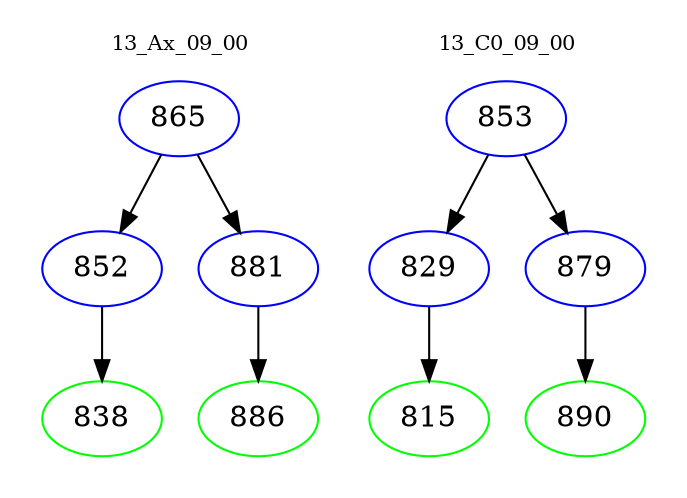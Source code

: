 digraph{
subgraph cluster_0 {
color = white
label = "13_Ax_09_00";
fontsize=10;
T0_865 [label="865", color="blue"]
T0_865 -> T0_852 [color="black"]
T0_852 [label="852", color="blue"]
T0_852 -> T0_838 [color="black"]
T0_838 [label="838", color="green"]
T0_865 -> T0_881 [color="black"]
T0_881 [label="881", color="blue"]
T0_881 -> T0_886 [color="black"]
T0_886 [label="886", color="green"]
}
subgraph cluster_1 {
color = white
label = "13_C0_09_00";
fontsize=10;
T1_853 [label="853", color="blue"]
T1_853 -> T1_829 [color="black"]
T1_829 [label="829", color="blue"]
T1_829 -> T1_815 [color="black"]
T1_815 [label="815", color="green"]
T1_853 -> T1_879 [color="black"]
T1_879 [label="879", color="blue"]
T1_879 -> T1_890 [color="black"]
T1_890 [label="890", color="green"]
}
}
